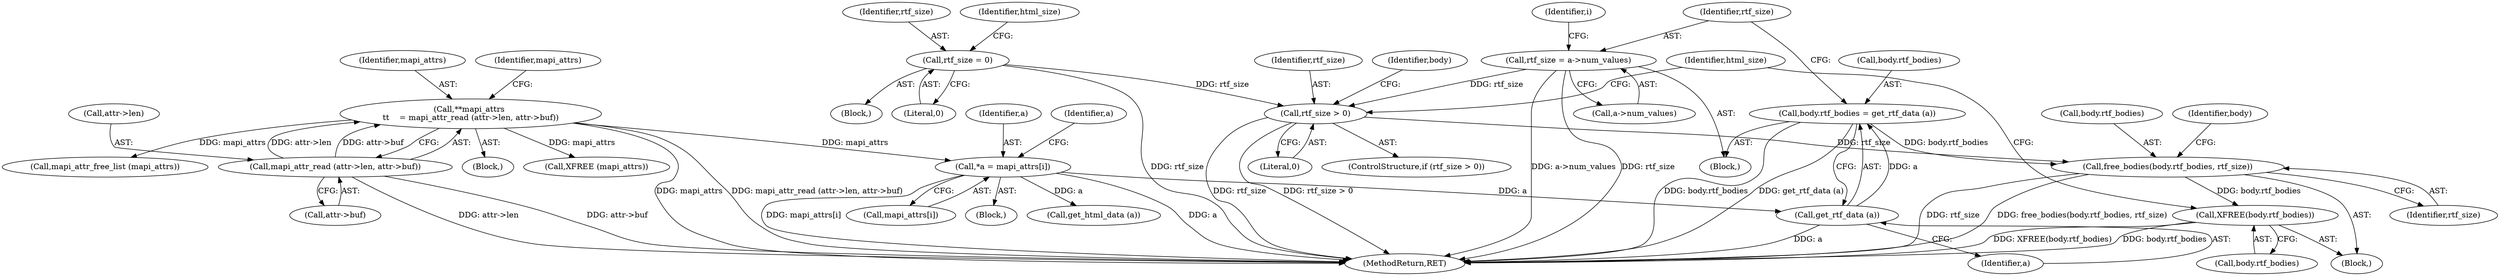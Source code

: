 digraph "0_tnef_8dccf79857ceeb7a6d3e42c1e762e7b865d5344d_1@API" {
"1000423" [label="(Call,free_bodies(body.rtf_bodies, rtf_size))"];
"1000283" [label="(Call,body.rtf_bodies = get_rtf_data (a))"];
"1000287" [label="(Call,get_rtf_data (a))"];
"1000252" [label="(Call,*a = mapi_attrs[i])"];
"1000228" [label="(Call,**mapi_attrs \n\t\t    = mapi_attr_read (attr->len, attr->buf))"];
"1000230" [label="(Call,mapi_attr_read (attr->len, attr->buf))"];
"1000419" [label="(Call,rtf_size > 0)"];
"1000289" [label="(Call,rtf_size = a->num_values)"];
"1000127" [label="(Call,rtf_size = 0)"];
"1000428" [label="(Call,XFREE(body.rtf_bodies))"];
"1000283" [label="(Call,body.rtf_bodies = get_rtf_data (a))"];
"1000294" [label="(Call,mapi_attr_free_list (mapi_attrs))"];
"1000288" [label="(Identifier,a)"];
"1000226" [label="(Block,)"];
"1000254" [label="(Call,mapi_attrs[i])"];
"1000289" [label="(Call,rtf_size = a->num_values)"];
"1000128" [label="(Identifier,rtf_size)"];
"1000291" [label="(Call,a->num_values)"];
"1000420" [label="(Identifier,rtf_size)"];
"1000252" [label="(Call,*a = mapi_attrs[i])"];
"1000296" [label="(Call,XFREE (mapi_attrs))"];
"1000253" [label="(Identifier,a)"];
"1000424" [label="(Call,body.rtf_bodies)"];
"1000115" [label="(Block,)"];
"1000230" [label="(Call,mapi_attr_read (attr->len, attr->buf))"];
"1000429" [label="(Call,body.rtf_bodies)"];
"1000250" [label="(Block,)"];
"1000129" [label="(Literal,0)"];
"1000418" [label="(ControlStructure,if (rtf_size > 0))"];
"1000234" [label="(Call,attr->buf)"];
"1000127" [label="(Call,rtf_size = 0)"];
"1000419" [label="(Call,rtf_size > 0)"];
"1000229" [label="(Identifier,mapi_attrs)"];
"1000428" [label="(Call,XFREE(body.rtf_bodies))"];
"1000249" [label="(Identifier,i)"];
"1000290" [label="(Identifier,rtf_size)"];
"1000231" [label="(Call,attr->len)"];
"1000260" [label="(Identifier,a)"];
"1000284" [label="(Call,body.rtf_bodies)"];
"1000425" [label="(Identifier,body)"];
"1000282" [label="(Block,)"];
"1000228" [label="(Call,**mapi_attrs \n\t\t    = mapi_attr_read (attr->len, attr->buf))"];
"1000238" [label="(Identifier,mapi_attrs)"];
"1000287" [label="(Call,get_rtf_data (a))"];
"1000132" [label="(Identifier,html_size)"];
"1000430" [label="(Identifier,body)"];
"1000268" [label="(Call,get_html_data (a))"];
"1000421" [label="(Literal,0)"];
"1000434" [label="(Identifier,html_size)"];
"1000422" [label="(Block,)"];
"1000448" [label="(MethodReturn,RET)"];
"1000427" [label="(Identifier,rtf_size)"];
"1000423" [label="(Call,free_bodies(body.rtf_bodies, rtf_size))"];
"1000423" -> "1000422"  [label="AST: "];
"1000423" -> "1000427"  [label="CFG: "];
"1000424" -> "1000423"  [label="AST: "];
"1000427" -> "1000423"  [label="AST: "];
"1000430" -> "1000423"  [label="CFG: "];
"1000423" -> "1000448"  [label="DDG: rtf_size"];
"1000423" -> "1000448"  [label="DDG: free_bodies(body.rtf_bodies, rtf_size)"];
"1000283" -> "1000423"  [label="DDG: body.rtf_bodies"];
"1000419" -> "1000423"  [label="DDG: rtf_size"];
"1000423" -> "1000428"  [label="DDG: body.rtf_bodies"];
"1000283" -> "1000282"  [label="AST: "];
"1000283" -> "1000287"  [label="CFG: "];
"1000284" -> "1000283"  [label="AST: "];
"1000287" -> "1000283"  [label="AST: "];
"1000290" -> "1000283"  [label="CFG: "];
"1000283" -> "1000448"  [label="DDG: body.rtf_bodies"];
"1000283" -> "1000448"  [label="DDG: get_rtf_data (a)"];
"1000287" -> "1000283"  [label="DDG: a"];
"1000287" -> "1000288"  [label="CFG: "];
"1000288" -> "1000287"  [label="AST: "];
"1000287" -> "1000448"  [label="DDG: a"];
"1000252" -> "1000287"  [label="DDG: a"];
"1000252" -> "1000250"  [label="AST: "];
"1000252" -> "1000254"  [label="CFG: "];
"1000253" -> "1000252"  [label="AST: "];
"1000254" -> "1000252"  [label="AST: "];
"1000260" -> "1000252"  [label="CFG: "];
"1000252" -> "1000448"  [label="DDG: a"];
"1000252" -> "1000448"  [label="DDG: mapi_attrs[i]"];
"1000228" -> "1000252"  [label="DDG: mapi_attrs"];
"1000252" -> "1000268"  [label="DDG: a"];
"1000228" -> "1000226"  [label="AST: "];
"1000228" -> "1000230"  [label="CFG: "];
"1000229" -> "1000228"  [label="AST: "];
"1000230" -> "1000228"  [label="AST: "];
"1000238" -> "1000228"  [label="CFG: "];
"1000228" -> "1000448"  [label="DDG: mapi_attrs"];
"1000228" -> "1000448"  [label="DDG: mapi_attr_read (attr->len, attr->buf)"];
"1000230" -> "1000228"  [label="DDG: attr->len"];
"1000230" -> "1000228"  [label="DDG: attr->buf"];
"1000228" -> "1000294"  [label="DDG: mapi_attrs"];
"1000228" -> "1000296"  [label="DDG: mapi_attrs"];
"1000230" -> "1000234"  [label="CFG: "];
"1000231" -> "1000230"  [label="AST: "];
"1000234" -> "1000230"  [label="AST: "];
"1000230" -> "1000448"  [label="DDG: attr->len"];
"1000230" -> "1000448"  [label="DDG: attr->buf"];
"1000419" -> "1000418"  [label="AST: "];
"1000419" -> "1000421"  [label="CFG: "];
"1000420" -> "1000419"  [label="AST: "];
"1000421" -> "1000419"  [label="AST: "];
"1000425" -> "1000419"  [label="CFG: "];
"1000434" -> "1000419"  [label="CFG: "];
"1000419" -> "1000448"  [label="DDG: rtf_size"];
"1000419" -> "1000448"  [label="DDG: rtf_size > 0"];
"1000289" -> "1000419"  [label="DDG: rtf_size"];
"1000127" -> "1000419"  [label="DDG: rtf_size"];
"1000289" -> "1000282"  [label="AST: "];
"1000289" -> "1000291"  [label="CFG: "];
"1000290" -> "1000289"  [label="AST: "];
"1000291" -> "1000289"  [label="AST: "];
"1000249" -> "1000289"  [label="CFG: "];
"1000289" -> "1000448"  [label="DDG: a->num_values"];
"1000289" -> "1000448"  [label="DDG: rtf_size"];
"1000127" -> "1000115"  [label="AST: "];
"1000127" -> "1000129"  [label="CFG: "];
"1000128" -> "1000127"  [label="AST: "];
"1000129" -> "1000127"  [label="AST: "];
"1000132" -> "1000127"  [label="CFG: "];
"1000127" -> "1000448"  [label="DDG: rtf_size"];
"1000428" -> "1000422"  [label="AST: "];
"1000428" -> "1000429"  [label="CFG: "];
"1000429" -> "1000428"  [label="AST: "];
"1000434" -> "1000428"  [label="CFG: "];
"1000428" -> "1000448"  [label="DDG: XFREE(body.rtf_bodies)"];
"1000428" -> "1000448"  [label="DDG: body.rtf_bodies"];
}
